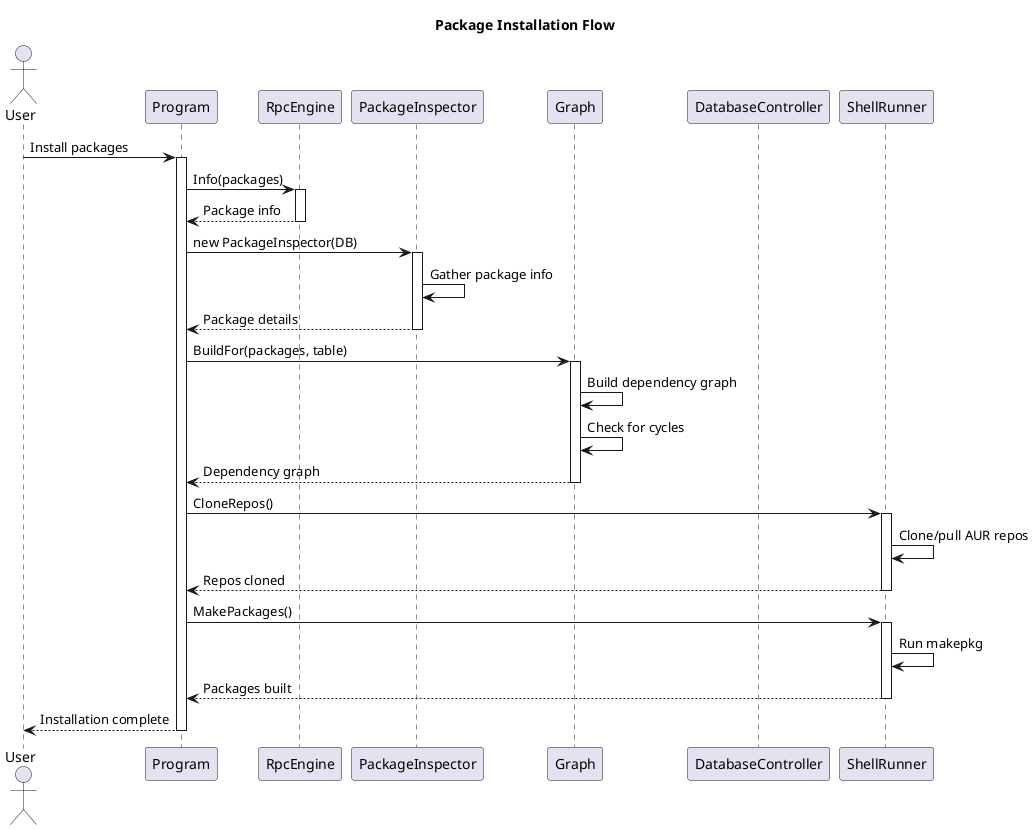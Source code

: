@startuml
title Package Installation Flow

actor User
participant "Program" as Main
participant "RpcEngine" as RPC
participant "PackageInspector" as Inspector
participant "Graph" as Graph
participant "DatabaseController" as DB
participant "ShellRunner" as Shell

User -> Main: Install packages
activate Main

Main -> RPC: Info(packages)
activate RPC
RPC --> Main: Package info
deactivate RPC

Main -> Inspector: new PackageInspector(DB)
activate Inspector
Inspector -> Inspector: Gather package info
Inspector --> Main: Package details
deactivate Inspector

Main -> Graph: BuildFor(packages, table)
activate Graph
Graph -> Graph: Build dependency graph
Graph -> Graph: Check for cycles
Graph --> Main: Dependency graph
deactivate Graph

Main -> Shell: CloneRepos()
activate Shell
Shell -> Shell: Clone/pull AUR repos
Shell --> Main: Repos cloned
deactivate Shell

Main -> Shell: MakePackages()
activate Shell
Shell -> Shell: Run makepkg
Shell --> Main: Packages built
deactivate Shell

Main --> User: Installation complete
deactivate Main

@enduml